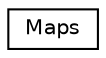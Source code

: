 digraph "Graphical Class Hierarchy"
{
  edge [fontname="Helvetica",fontsize="10",labelfontname="Helvetica",labelfontsize="10"];
  node [fontname="Helvetica",fontsize="10",shape=record];
  rankdir="LR";
  Node1 [label="Maps",height=0.2,width=0.4,color="black", fillcolor="white", style="filled",URL="$class_maps.html"];
}
